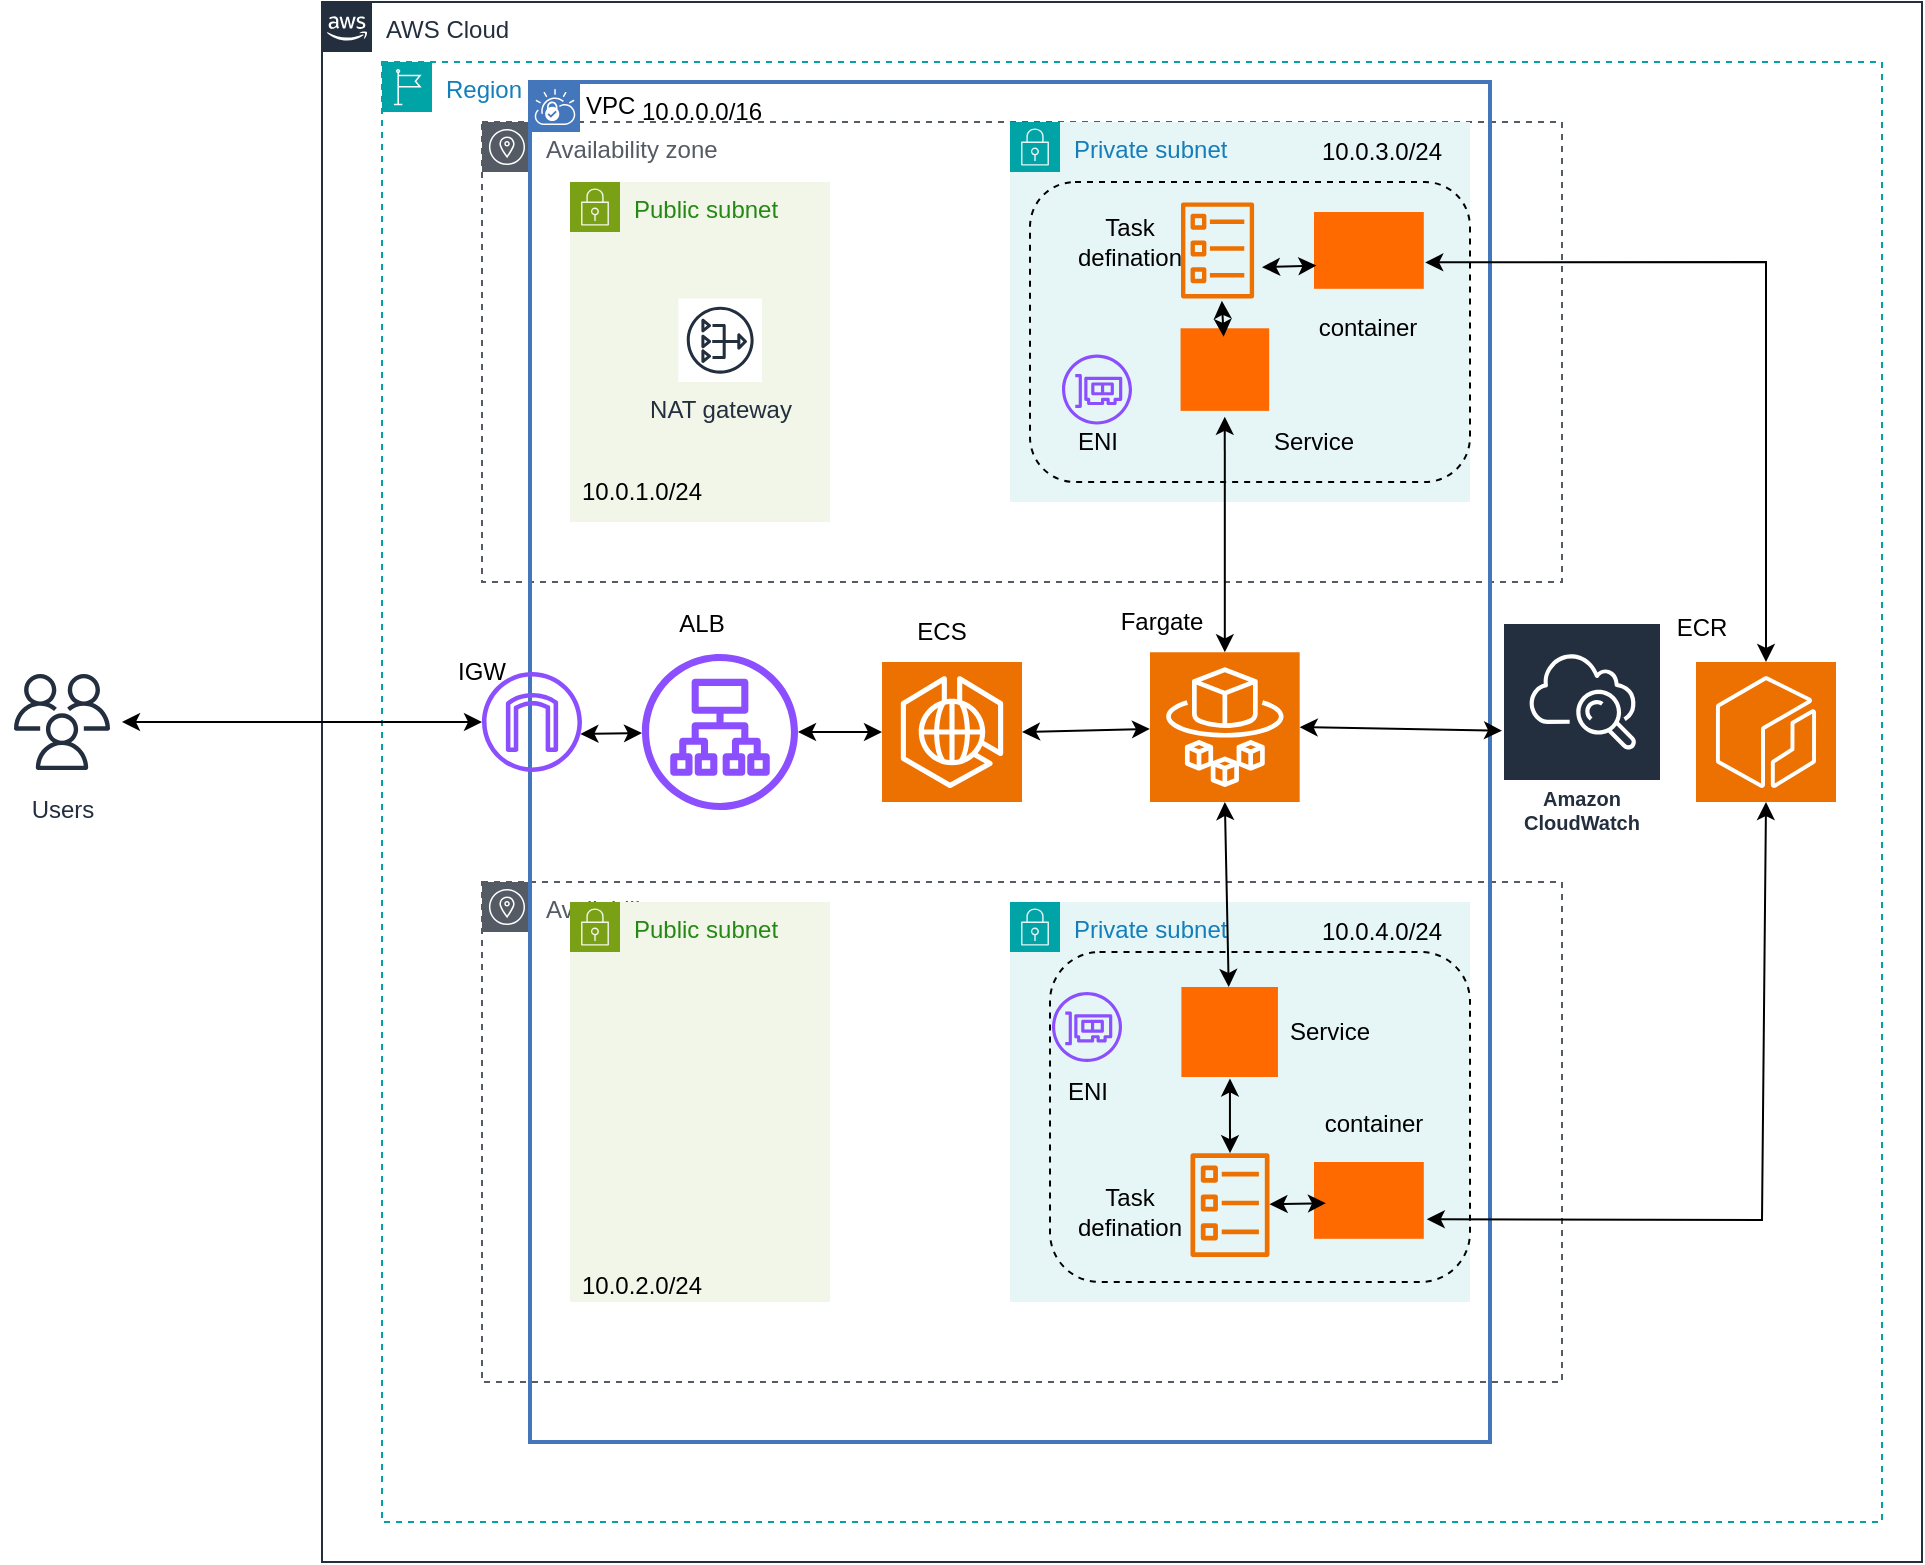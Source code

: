 <mxfile version="27.1.4">
  <diagram name="Page-1" id="Gt4rSvkoXAIowSFsf2So">
    <mxGraphModel dx="1769" dy="572" grid="1" gridSize="10" guides="1" tooltips="1" connect="1" arrows="1" fold="1" page="1" pageScale="1" pageWidth="827" pageHeight="1169" math="0" shadow="0">
      <root>
        <mxCell id="0" />
        <mxCell id="1" parent="0" />
        <mxCell id="jWPJw3Bh9C0VqqPIEeDd-1" value="AWS Cloud" style="points=[[0,0],[0.25,0],[0.5,0],[0.75,0],[1,0],[1,0.25],[1,0.5],[1,0.75],[1,1],[0.75,1],[0.5,1],[0.25,1],[0,1],[0,0.75],[0,0.5],[0,0.25]];outlineConnect=0;gradientColor=none;html=1;whiteSpace=wrap;fontSize=12;fontStyle=0;container=1;pointerEvents=0;collapsible=0;recursiveResize=0;shape=mxgraph.aws4.group;grIcon=mxgraph.aws4.group_aws_cloud_alt;strokeColor=#232F3E;fillColor=none;verticalAlign=top;align=left;spacingLeft=30;fontColor=#232F3E;dashed=0;" parent="1" vertex="1">
          <mxGeometry x="70" y="90" width="800" height="780" as="geometry" />
        </mxCell>
        <mxCell id="jWPJw3Bh9C0VqqPIEeDd-2" value="Region" style="points=[[0,0],[0.25,0],[0.5,0],[0.75,0],[1,0],[1,0.25],[1,0.5],[1,0.75],[1,1],[0.75,1],[0.5,1],[0.25,1],[0,1],[0,0.75],[0,0.5],[0,0.25]];outlineConnect=0;gradientColor=none;html=1;whiteSpace=wrap;fontSize=12;fontStyle=0;container=1;pointerEvents=0;collapsible=0;recursiveResize=0;shape=mxgraph.aws4.group;grIcon=mxgraph.aws4.group_region;strokeColor=#00A4A6;fillColor=none;verticalAlign=top;align=left;spacingLeft=30;fontColor=#147EBA;dashed=1;" parent="1" vertex="1">
          <mxGeometry x="100" y="120" width="750" height="730" as="geometry" />
        </mxCell>
        <mxCell id="jWPJw3Bh9C0VqqPIEeDd-3" value="Availability zone" style="sketch=0;outlineConnect=0;gradientColor=none;html=1;whiteSpace=wrap;fontSize=12;fontStyle=0;shape=mxgraph.aws4.group;grIcon=mxgraph.aws4.group_availability_zone;strokeColor=#545B64;fillColor=none;verticalAlign=top;align=left;spacingLeft=30;fontColor=#545B64;dashed=1;" parent="jWPJw3Bh9C0VqqPIEeDd-2" vertex="1">
          <mxGeometry x="50" y="30" width="540" height="230" as="geometry" />
        </mxCell>
        <mxCell id="jWPJw3Bh9C0VqqPIEeDd-4" value="Availability zone" style="sketch=0;outlineConnect=0;gradientColor=none;html=1;whiteSpace=wrap;fontSize=12;fontStyle=0;shape=mxgraph.aws4.group;grIcon=mxgraph.aws4.group_availability_zone;strokeColor=#545B64;fillColor=none;verticalAlign=top;align=left;spacingLeft=30;fontColor=#545B64;dashed=1;" parent="jWPJw3Bh9C0VqqPIEeDd-2" vertex="1">
          <mxGeometry x="50" y="410" width="540" height="250" as="geometry" />
        </mxCell>
        <mxCell id="3c9Dz0hG7qSsmAkLmXXz-1" value="VPC" style="shape=mxgraph.ibm.box;prType=vpc;fontStyle=0;verticalAlign=top;align=left;spacingLeft=32;spacingTop=4;fillColor=none;rounded=0;whiteSpace=wrap;html=1;strokeColor=#4376BB;strokeWidth=2;dashed=0;container=1;spacing=-4;collapsible=0;expand=0;recursiveResize=0;" vertex="1" parent="jWPJw3Bh9C0VqqPIEeDd-2">
          <mxGeometry x="74" y="10" width="480" height="680" as="geometry" />
        </mxCell>
        <mxCell id="3c9Dz0hG7qSsmAkLmXXz-2" value="Public subnet" style="points=[[0,0],[0.25,0],[0.5,0],[0.75,0],[1,0],[1,0.25],[1,0.5],[1,0.75],[1,1],[0.75,1],[0.5,1],[0.25,1],[0,1],[0,0.75],[0,0.5],[0,0.25]];outlineConnect=0;gradientColor=none;html=1;whiteSpace=wrap;fontSize=12;fontStyle=0;container=1;pointerEvents=0;collapsible=0;recursiveResize=0;shape=mxgraph.aws4.group;grIcon=mxgraph.aws4.group_security_group;grStroke=0;strokeColor=#7AA116;fillColor=#F2F6E8;verticalAlign=top;align=left;spacingLeft=30;fontColor=#248814;dashed=0;" vertex="1" parent="3c9Dz0hG7qSsmAkLmXXz-1">
          <mxGeometry x="20" y="50" width="130" height="170" as="geometry" />
        </mxCell>
        <mxCell id="3c9Dz0hG7qSsmAkLmXXz-3" value="Public subnet" style="points=[[0,0],[0.25,0],[0.5,0],[0.75,0],[1,0],[1,0.25],[1,0.5],[1,0.75],[1,1],[0.75,1],[0.5,1],[0.25,1],[0,1],[0,0.75],[0,0.5],[0,0.25]];outlineConnect=0;gradientColor=none;html=1;whiteSpace=wrap;fontSize=12;fontStyle=0;container=1;pointerEvents=0;collapsible=0;recursiveResize=0;shape=mxgraph.aws4.group;grIcon=mxgraph.aws4.group_security_group;grStroke=0;strokeColor=#7AA116;fillColor=#F2F6E8;verticalAlign=top;align=left;spacingLeft=30;fontColor=#248814;dashed=0;" vertex="1" parent="3c9Dz0hG7qSsmAkLmXXz-1">
          <mxGeometry x="20" y="410" width="130" height="200" as="geometry" />
        </mxCell>
        <mxCell id="3c9Dz0hG7qSsmAkLmXXz-4" value="Private subnet" style="points=[[0,0],[0.25,0],[0.5,0],[0.75,0],[1,0],[1,0.25],[1,0.5],[1,0.75],[1,1],[0.75,1],[0.5,1],[0.25,1],[0,1],[0,0.75],[0,0.5],[0,0.25]];outlineConnect=0;gradientColor=none;html=1;whiteSpace=wrap;fontSize=12;fontStyle=0;container=1;pointerEvents=0;collapsible=0;recursiveResize=0;shape=mxgraph.aws4.group;grIcon=mxgraph.aws4.group_security_group;grStroke=0;strokeColor=#00A4A6;fillColor=#E6F6F7;verticalAlign=top;align=left;spacingLeft=30;fontColor=#147EBA;dashed=0;" vertex="1" parent="3c9Dz0hG7qSsmAkLmXXz-1">
          <mxGeometry x="240" y="20" width="230" height="190" as="geometry" />
        </mxCell>
        <mxCell id="3c9Dz0hG7qSsmAkLmXXz-10" value="" style="points=[];aspect=fixed;html=1;align=center;shadow=0;dashed=0;fillColor=#FF6A00;strokeColor=none;shape=mxgraph.alibaba_cloud.ecs_elastic_compute_service;" vertex="1" parent="3c9Dz0hG7qSsmAkLmXXz-4">
          <mxGeometry x="85.28" y="103.14" width="44.3" height="41.29" as="geometry" />
        </mxCell>
        <mxCell id="3c9Dz0hG7qSsmAkLmXXz-5" value="Private subnet" style="points=[[0,0],[0.25,0],[0.5,0],[0.75,0],[1,0],[1,0.25],[1,0.5],[1,0.75],[1,1],[0.75,1],[0.5,1],[0.25,1],[0,1],[0,0.75],[0,0.5],[0,0.25]];outlineConnect=0;gradientColor=none;html=1;whiteSpace=wrap;fontSize=12;fontStyle=0;container=1;pointerEvents=0;collapsible=0;recursiveResize=0;shape=mxgraph.aws4.group;grIcon=mxgraph.aws4.group_security_group;grStroke=0;strokeColor=#00A4A6;fillColor=#E6F6F7;verticalAlign=top;align=left;spacingLeft=30;fontColor=#147EBA;dashed=0;" vertex="1" parent="3c9Dz0hG7qSsmAkLmXXz-1">
          <mxGeometry x="240" y="410" width="230" height="200" as="geometry" />
        </mxCell>
        <mxCell id="3c9Dz0hG7qSsmAkLmXXz-13" value="" style="points=[];aspect=fixed;html=1;align=center;shadow=0;dashed=0;fillColor=#FF6A00;strokeColor=none;shape=mxgraph.alibaba_cloud.eci_elastic_container_instance;" vertex="1" parent="3c9Dz0hG7qSsmAkLmXXz-5">
          <mxGeometry x="152" y="130" width="54.9" height="38.4" as="geometry" />
        </mxCell>
        <mxCell id="3c9Dz0hG7qSsmAkLmXXz-46" value="ENI" style="text;html=1;align=center;verticalAlign=middle;whiteSpace=wrap;rounded=0;" vertex="1" parent="3c9Dz0hG7qSsmAkLmXXz-5">
          <mxGeometry x="8.5" y="80" width="60" height="30" as="geometry" />
        </mxCell>
        <mxCell id="3c9Dz0hG7qSsmAkLmXXz-6" value="" style="sketch=0;points=[[0,0,0],[0.25,0,0],[0.5,0,0],[0.75,0,0],[1,0,0],[0,1,0],[0.25,1,0],[0.5,1,0],[0.75,1,0],[1,1,0],[0,0.25,0],[0,0.5,0],[0,0.75,0],[1,0.25,0],[1,0.5,0],[1,0.75,0]];outlineConnect=0;fontColor=#232F3E;fillColor=#ED7100;strokeColor=#ffffff;dashed=0;verticalLabelPosition=bottom;verticalAlign=top;align=center;html=1;fontSize=12;fontStyle=0;aspect=fixed;shape=mxgraph.aws4.resourceIcon;resIcon=mxgraph.aws4.ecs_anywhere;" vertex="1" parent="3c9Dz0hG7qSsmAkLmXXz-1">
          <mxGeometry x="176" y="290" width="70" height="70" as="geometry" />
        </mxCell>
        <mxCell id="3c9Dz0hG7qSsmAkLmXXz-7" value="" style="sketch=0;points=[[0,0,0],[0.25,0,0],[0.5,0,0],[0.75,0,0],[1,0,0],[0,1,0],[0.25,1,0],[0.5,1,0],[0.75,1,0],[1,1,0],[0,0.25,0],[0,0.5,0],[0,0.75,0],[1,0.25,0],[1,0.5,0],[1,0.75,0]];outlineConnect=0;fontColor=#232F3E;fillColor=#ED7100;strokeColor=#ffffff;dashed=0;verticalLabelPosition=bottom;verticalAlign=top;align=center;html=1;fontSize=12;fontStyle=0;aspect=fixed;shape=mxgraph.aws4.resourceIcon;resIcon=mxgraph.aws4.fargate;" vertex="1" parent="3c9Dz0hG7qSsmAkLmXXz-1">
          <mxGeometry x="310" y="285.15" width="74.85" height="74.85" as="geometry" />
        </mxCell>
        <mxCell id="3c9Dz0hG7qSsmAkLmXXz-9" value="" style="sketch=0;outlineConnect=0;fontColor=#232F3E;gradientColor=none;fillColor=#8C4FFF;strokeColor=none;dashed=0;verticalLabelPosition=bottom;verticalAlign=top;align=center;html=1;fontSize=12;fontStyle=0;aspect=fixed;pointerEvents=1;shape=mxgraph.aws4.application_load_balancer;" vertex="1" parent="3c9Dz0hG7qSsmAkLmXXz-1">
          <mxGeometry x="56" y="286" width="78" height="78" as="geometry" />
        </mxCell>
        <mxCell id="3c9Dz0hG7qSsmAkLmXXz-12" value="" style="points=[];aspect=fixed;html=1;align=center;shadow=0;dashed=0;fillColor=#FF6A00;strokeColor=none;shape=mxgraph.alibaba_cloud.eci_elastic_container_instance;" vertex="1" parent="3c9Dz0hG7qSsmAkLmXXz-1">
          <mxGeometry x="392" y="65" width="54.9" height="38.4" as="geometry" />
        </mxCell>
        <mxCell id="3c9Dz0hG7qSsmAkLmXXz-17" value="" style="sketch=0;outlineConnect=0;fontColor=#232F3E;gradientColor=none;fillColor=#ED7100;strokeColor=none;dashed=0;verticalLabelPosition=bottom;verticalAlign=top;align=center;html=1;fontSize=12;fontStyle=0;aspect=fixed;pointerEvents=1;shape=mxgraph.aws4.ecs_task;" vertex="1" parent="3c9Dz0hG7qSsmAkLmXXz-1">
          <mxGeometry x="330" y="535.58" width="40" height="51.89" as="geometry" />
        </mxCell>
        <mxCell id="3c9Dz0hG7qSsmAkLmXXz-21" value="" style="sketch=0;outlineConnect=0;fontColor=#232F3E;gradientColor=none;fillColor=#8C4FFF;strokeColor=none;dashed=0;verticalLabelPosition=bottom;verticalAlign=top;align=center;html=1;fontSize=12;fontStyle=0;aspect=fixed;pointerEvents=1;shape=mxgraph.aws4.elastic_network_interface;" vertex="1" parent="3c9Dz0hG7qSsmAkLmXXz-1">
          <mxGeometry x="261" y="455" width="35" height="35" as="geometry" />
        </mxCell>
        <mxCell id="3c9Dz0hG7qSsmAkLmXXz-20" value="" style="sketch=0;outlineConnect=0;fontColor=#232F3E;gradientColor=none;fillColor=#8C4FFF;strokeColor=none;dashed=0;verticalLabelPosition=bottom;verticalAlign=top;align=center;html=1;fontSize=12;fontStyle=0;aspect=fixed;pointerEvents=1;shape=mxgraph.aws4.elastic_network_interface;" vertex="1" parent="3c9Dz0hG7qSsmAkLmXXz-1">
          <mxGeometry x="266" y="136.29" width="35" height="35" as="geometry" />
        </mxCell>
        <mxCell id="3c9Dz0hG7qSsmAkLmXXz-15" value="" style="sketch=0;outlineConnect=0;fontColor=#232F3E;gradientColor=none;fillColor=#8C4FFF;strokeColor=none;dashed=0;verticalLabelPosition=bottom;verticalAlign=top;align=center;html=1;fontSize=12;fontStyle=0;aspect=fixed;pointerEvents=1;shape=mxgraph.aws4.internet_gateway;" vertex="1" parent="3c9Dz0hG7qSsmAkLmXXz-1">
          <mxGeometry x="-24" y="295" width="50" height="50" as="geometry" />
        </mxCell>
        <mxCell id="3c9Dz0hG7qSsmAkLmXXz-23" value="" style="endArrow=classic;startArrow=classic;html=1;rounded=0;exitX=0.984;exitY=0.62;exitDx=0;exitDy=0;exitPerimeter=0;" edge="1" parent="3c9Dz0hG7qSsmAkLmXXz-1" source="3c9Dz0hG7qSsmAkLmXXz-15" target="3c9Dz0hG7qSsmAkLmXXz-9">
          <mxGeometry width="50" height="50" relative="1" as="geometry">
            <mxPoint x="236" y="250" as="sourcePoint" />
            <mxPoint x="286" y="200" as="targetPoint" />
          </mxGeometry>
        </mxCell>
        <mxCell id="3c9Dz0hG7qSsmAkLmXXz-24" value="" style="endArrow=classic;startArrow=classic;html=1;rounded=0;" edge="1" parent="3c9Dz0hG7qSsmAkLmXXz-1" source="3c9Dz0hG7qSsmAkLmXXz-9" target="3c9Dz0hG7qSsmAkLmXXz-6">
          <mxGeometry width="50" height="50" relative="1" as="geometry">
            <mxPoint x="396" y="340" as="sourcePoint" />
            <mxPoint x="446" y="290" as="targetPoint" />
          </mxGeometry>
        </mxCell>
        <mxCell id="3c9Dz0hG7qSsmAkLmXXz-25" value="" style="endArrow=classic;startArrow=classic;html=1;rounded=0;exitX=1;exitY=0.5;exitDx=0;exitDy=0;exitPerimeter=0;" edge="1" parent="3c9Dz0hG7qSsmAkLmXXz-1" source="3c9Dz0hG7qSsmAkLmXXz-6" target="3c9Dz0hG7qSsmAkLmXXz-7">
          <mxGeometry width="50" height="50" relative="1" as="geometry">
            <mxPoint x="396" y="340" as="sourcePoint" />
            <mxPoint x="446" y="290" as="targetPoint" />
          </mxGeometry>
        </mxCell>
        <mxCell id="3c9Dz0hG7qSsmAkLmXXz-26" value="" style="endArrow=classic;startArrow=classic;html=1;rounded=0;exitX=0.499;exitY=1.072;exitDx=0;exitDy=0;exitPerimeter=0;entryX=0.5;entryY=0;entryDx=0;entryDy=0;entryPerimeter=0;" edge="1" parent="3c9Dz0hG7qSsmAkLmXXz-1" source="3c9Dz0hG7qSsmAkLmXXz-10" target="3c9Dz0hG7qSsmAkLmXXz-7">
          <mxGeometry width="50" height="50" relative="1" as="geometry">
            <mxPoint x="396" y="340" as="sourcePoint" />
            <mxPoint x="446" y="290" as="targetPoint" />
          </mxGeometry>
        </mxCell>
        <mxCell id="3c9Dz0hG7qSsmAkLmXXz-16" value="" style="sketch=0;outlineConnect=0;fontColor=#232F3E;gradientColor=none;fillColor=#ED7100;strokeColor=none;dashed=0;verticalLabelPosition=bottom;verticalAlign=top;align=center;html=1;fontSize=12;fontStyle=0;aspect=fixed;pointerEvents=1;shape=mxgraph.aws4.ecs_task;" vertex="1" parent="3c9Dz0hG7qSsmAkLmXXz-1">
          <mxGeometry x="325.28" y="60.2" width="37" height="48" as="geometry" />
        </mxCell>
        <mxCell id="3c9Dz0hG7qSsmAkLmXXz-27" value="" style="endArrow=classic;startArrow=classic;html=1;rounded=0;exitX=0.559;exitY=1.025;exitDx=0;exitDy=0;exitPerimeter=0;entryX=0.486;entryY=0.103;entryDx=0;entryDy=0;entryPerimeter=0;" edge="1" parent="3c9Dz0hG7qSsmAkLmXXz-1" source="3c9Dz0hG7qSsmAkLmXXz-16" target="3c9Dz0hG7qSsmAkLmXXz-10">
          <mxGeometry width="50" height="50" relative="1" as="geometry">
            <mxPoint x="396" y="280" as="sourcePoint" />
            <mxPoint x="446" y="230" as="targetPoint" />
          </mxGeometry>
        </mxCell>
        <mxCell id="3c9Dz0hG7qSsmAkLmXXz-29" value="" style="endArrow=classic;startArrow=classic;html=1;rounded=0;exitX=1.108;exitY=0.675;exitDx=0;exitDy=0;exitPerimeter=0;entryX=0.022;entryY=0.698;entryDx=0;entryDy=0;entryPerimeter=0;" edge="1" parent="3c9Dz0hG7qSsmAkLmXXz-1" source="3c9Dz0hG7qSsmAkLmXXz-16" target="3c9Dz0hG7qSsmAkLmXXz-12">
          <mxGeometry width="50" height="50" relative="1" as="geometry">
            <mxPoint x="396" y="90" as="sourcePoint" />
            <mxPoint x="446" y="40" as="targetPoint" />
          </mxGeometry>
        </mxCell>
        <mxCell id="3c9Dz0hG7qSsmAkLmXXz-32" value="" style="endArrow=classic;startArrow=classic;html=1;rounded=0;exitX=0.5;exitY=1;exitDx=0;exitDy=0;exitPerimeter=0;" edge="1" parent="3c9Dz0hG7qSsmAkLmXXz-1" source="3c9Dz0hG7qSsmAkLmXXz-7" target="3c9Dz0hG7qSsmAkLmXXz-11">
          <mxGeometry width="50" height="50" relative="1" as="geometry">
            <mxPoint x="396" y="420" as="sourcePoint" />
            <mxPoint x="446" y="370" as="targetPoint" />
          </mxGeometry>
        </mxCell>
        <mxCell id="3c9Dz0hG7qSsmAkLmXXz-11" value="" style="points=[];aspect=fixed;html=1;align=center;shadow=0;dashed=0;fillColor=#FF6A00;strokeColor=none;shape=mxgraph.alibaba_cloud.ecs_elastic_compute_service;" vertex="1" parent="3c9Dz0hG7qSsmAkLmXXz-1">
          <mxGeometry x="325.7" y="452.5" width="48.27" height="45" as="geometry" />
        </mxCell>
        <mxCell id="3c9Dz0hG7qSsmAkLmXXz-33" value="" style="endArrow=classic;startArrow=classic;html=1;rounded=0;exitX=0.503;exitY=1.016;exitDx=0;exitDy=0;exitPerimeter=0;" edge="1" parent="3c9Dz0hG7qSsmAkLmXXz-1" source="3c9Dz0hG7qSsmAkLmXXz-11" target="3c9Dz0hG7qSsmAkLmXXz-17">
          <mxGeometry width="50" height="50" relative="1" as="geometry">
            <mxPoint x="396" y="510" as="sourcePoint" />
            <mxPoint x="446" y="460" as="targetPoint" />
          </mxGeometry>
        </mxCell>
        <mxCell id="3c9Dz0hG7qSsmAkLmXXz-34" value="" style="endArrow=classic;startArrow=classic;html=1;rounded=0;entryX=0.109;entryY=0.536;entryDx=0;entryDy=0;entryPerimeter=0;" edge="1" parent="3c9Dz0hG7qSsmAkLmXXz-1" source="3c9Dz0hG7qSsmAkLmXXz-17" target="3c9Dz0hG7qSsmAkLmXXz-13">
          <mxGeometry width="50" height="50" relative="1" as="geometry">
            <mxPoint x="396" y="510" as="sourcePoint" />
            <mxPoint x="446" y="460" as="targetPoint" />
          </mxGeometry>
        </mxCell>
        <mxCell id="3c9Dz0hG7qSsmAkLmXXz-38" value="" style="rounded=1;whiteSpace=wrap;html=1;fillColor=none;dashed=1;" vertex="1" parent="3c9Dz0hG7qSsmAkLmXXz-1">
          <mxGeometry x="260" y="435" width="210" height="165" as="geometry" />
        </mxCell>
        <mxCell id="3c9Dz0hG7qSsmAkLmXXz-39" value="" style="rounded=1;whiteSpace=wrap;html=1;fillColor=none;dashed=1;" vertex="1" parent="3c9Dz0hG7qSsmAkLmXXz-1">
          <mxGeometry x="250" y="50" width="220" height="150" as="geometry" />
        </mxCell>
        <mxCell id="3c9Dz0hG7qSsmAkLmXXz-41" value="ALB" style="text;html=1;align=center;verticalAlign=middle;whiteSpace=wrap;rounded=0;" vertex="1" parent="3c9Dz0hG7qSsmAkLmXXz-1">
          <mxGeometry x="56" y="256" width="60" height="30" as="geometry" />
        </mxCell>
        <mxCell id="3c9Dz0hG7qSsmAkLmXXz-42" value="ECS" style="text;html=1;align=center;verticalAlign=middle;whiteSpace=wrap;rounded=0;" vertex="1" parent="3c9Dz0hG7qSsmAkLmXXz-1">
          <mxGeometry x="176" y="260" width="60" height="30" as="geometry" />
        </mxCell>
        <mxCell id="3c9Dz0hG7qSsmAkLmXXz-43" value="Fargate" style="text;html=1;align=center;verticalAlign=middle;whiteSpace=wrap;rounded=0;" vertex="1" parent="3c9Dz0hG7qSsmAkLmXXz-1">
          <mxGeometry x="286" y="255.15" width="60" height="30" as="geometry" />
        </mxCell>
        <mxCell id="3c9Dz0hG7qSsmAkLmXXz-45" value="ENI" style="text;html=1;align=center;verticalAlign=middle;whiteSpace=wrap;rounded=0;" vertex="1" parent="3c9Dz0hG7qSsmAkLmXXz-1">
          <mxGeometry x="253.5" y="165.0" width="60" height="30" as="geometry" />
        </mxCell>
        <mxCell id="3c9Dz0hG7qSsmAkLmXXz-47" value="Service" style="text;html=1;align=center;verticalAlign=middle;whiteSpace=wrap;rounded=0;" vertex="1" parent="3c9Dz0hG7qSsmAkLmXXz-1">
          <mxGeometry x="370" y="460" width="60" height="30" as="geometry" />
        </mxCell>
        <mxCell id="3c9Dz0hG7qSsmAkLmXXz-48" value="Service" style="text;html=1;align=center;verticalAlign=middle;whiteSpace=wrap;rounded=0;" vertex="1" parent="3c9Dz0hG7qSsmAkLmXXz-1">
          <mxGeometry x="362.28" y="165.0" width="60" height="30" as="geometry" />
        </mxCell>
        <mxCell id="3c9Dz0hG7qSsmAkLmXXz-49" value="Task defination" style="text;html=1;align=center;verticalAlign=middle;whiteSpace=wrap;rounded=0;" vertex="1" parent="3c9Dz0hG7qSsmAkLmXXz-1">
          <mxGeometry x="270" y="65" width="60" height="30" as="geometry" />
        </mxCell>
        <mxCell id="3c9Dz0hG7qSsmAkLmXXz-50" value="Task defination" style="text;html=1;align=center;verticalAlign=middle;whiteSpace=wrap;rounded=0;" vertex="1" parent="3c9Dz0hG7qSsmAkLmXXz-1">
          <mxGeometry x="270" y="550" width="60" height="30" as="geometry" />
        </mxCell>
        <mxCell id="3c9Dz0hG7qSsmAkLmXXz-51" value="container" style="text;html=1;align=center;verticalAlign=middle;whiteSpace=wrap;rounded=0;" vertex="1" parent="3c9Dz0hG7qSsmAkLmXXz-1">
          <mxGeometry x="392" y="505.58" width="60" height="30" as="geometry" />
        </mxCell>
        <mxCell id="3c9Dz0hG7qSsmAkLmXXz-52" value="container" style="text;html=1;align=center;verticalAlign=middle;whiteSpace=wrap;rounded=0;" vertex="1" parent="3c9Dz0hG7qSsmAkLmXXz-1">
          <mxGeometry x="389.45" y="108.2" width="60" height="30" as="geometry" />
        </mxCell>
        <mxCell id="3c9Dz0hG7qSsmAkLmXXz-53" value="NAT gateway" style="sketch=0;outlineConnect=0;fontColor=#232F3E;gradientColor=none;strokeColor=#232F3E;fillColor=#ffffff;dashed=0;verticalLabelPosition=bottom;verticalAlign=top;align=center;html=1;fontSize=12;fontStyle=0;aspect=fixed;shape=mxgraph.aws4.resourceIcon;resIcon=mxgraph.aws4.nat_gateway;" vertex="1" parent="3c9Dz0hG7qSsmAkLmXXz-1">
          <mxGeometry x="74.2" y="108.2" width="41.8" height="41.8" as="geometry" />
        </mxCell>
        <mxCell id="3c9Dz0hG7qSsmAkLmXXz-54" value="10.0.0.0/16" style="text;html=1;align=center;verticalAlign=middle;whiteSpace=wrap;rounded=0;" vertex="1" parent="3c9Dz0hG7qSsmAkLmXXz-1">
          <mxGeometry x="56" width="60" height="30" as="geometry" />
        </mxCell>
        <mxCell id="3c9Dz0hG7qSsmAkLmXXz-55" value="10.0.1.0/24" style="text;html=1;align=center;verticalAlign=middle;whiteSpace=wrap;rounded=0;" vertex="1" parent="3c9Dz0hG7qSsmAkLmXXz-1">
          <mxGeometry x="26" y="190" width="60" height="30" as="geometry" />
        </mxCell>
        <mxCell id="3c9Dz0hG7qSsmAkLmXXz-56" value="10.0.2.0/24" style="text;html=1;align=center;verticalAlign=middle;whiteSpace=wrap;rounded=0;" vertex="1" parent="3c9Dz0hG7qSsmAkLmXXz-1">
          <mxGeometry x="26" y="587.47" width="60" height="30" as="geometry" />
        </mxCell>
        <mxCell id="3c9Dz0hG7qSsmAkLmXXz-57" value="10.0.4.0/24" style="text;html=1;align=center;verticalAlign=middle;whiteSpace=wrap;rounded=0;" vertex="1" parent="3c9Dz0hG7qSsmAkLmXXz-1">
          <mxGeometry x="396" y="410" width="60" height="30" as="geometry" />
        </mxCell>
        <mxCell id="3c9Dz0hG7qSsmAkLmXXz-58" value="10.0.3.0/24" style="text;html=1;align=center;verticalAlign=middle;whiteSpace=wrap;rounded=0;" vertex="1" parent="3c9Dz0hG7qSsmAkLmXXz-1">
          <mxGeometry x="396" y="20" width="60" height="30" as="geometry" />
        </mxCell>
        <mxCell id="3c9Dz0hG7qSsmAkLmXXz-8" value="" style="sketch=0;points=[[0,0,0],[0.25,0,0],[0.5,0,0],[0.75,0,0],[1,0,0],[0,1,0],[0.25,1,0],[0.5,1,0],[0.75,1,0],[1,1,0],[0,0.25,0],[0,0.5,0],[0,0.75,0],[1,0.25,0],[1,0.5,0],[1,0.75,0]];outlineConnect=0;fontColor=#232F3E;fillColor=#ED7100;strokeColor=#ffffff;dashed=0;verticalLabelPosition=bottom;verticalAlign=top;align=center;html=1;fontSize=12;fontStyle=0;aspect=fixed;shape=mxgraph.aws4.resourceIcon;resIcon=mxgraph.aws4.ecr;" vertex="1" parent="jWPJw3Bh9C0VqqPIEeDd-2">
          <mxGeometry x="657" y="300" width="70" height="70" as="geometry" />
        </mxCell>
        <mxCell id="3c9Dz0hG7qSsmAkLmXXz-19" value="Amazon CloudWatch" style="sketch=0;outlineConnect=0;fontColor=#232F3E;gradientColor=none;strokeColor=#ffffff;fillColor=#232F3E;dashed=0;verticalLabelPosition=middle;verticalAlign=bottom;align=center;html=1;whiteSpace=wrap;fontSize=10;fontStyle=1;spacing=3;shape=mxgraph.aws4.productIcon;prIcon=mxgraph.aws4.cloudwatch;" vertex="1" parent="jWPJw3Bh9C0VqqPIEeDd-2">
          <mxGeometry x="560" y="280" width="80" height="110" as="geometry" />
        </mxCell>
        <mxCell id="3c9Dz0hG7qSsmAkLmXXz-28" value="" style="endArrow=classic;startArrow=classic;html=1;rounded=0;exitX=1;exitY=0.5;exitDx=0;exitDy=0;exitPerimeter=0;" edge="1" parent="jWPJw3Bh9C0VqqPIEeDd-2" source="3c9Dz0hG7qSsmAkLmXXz-7" target="3c9Dz0hG7qSsmAkLmXXz-19">
          <mxGeometry width="50" height="50" relative="1" as="geometry">
            <mxPoint x="470" y="470" as="sourcePoint" />
            <mxPoint x="520" y="420" as="targetPoint" />
          </mxGeometry>
        </mxCell>
        <mxCell id="3c9Dz0hG7qSsmAkLmXXz-30" value="" style="endArrow=classic;startArrow=classic;html=1;rounded=0;exitX=1.013;exitY=0.656;exitDx=0;exitDy=0;exitPerimeter=0;entryX=0.5;entryY=0;entryDx=0;entryDy=0;entryPerimeter=0;" edge="1" parent="jWPJw3Bh9C0VqqPIEeDd-2" source="3c9Dz0hG7qSsmAkLmXXz-12" target="3c9Dz0hG7qSsmAkLmXXz-8">
          <mxGeometry width="50" height="50" relative="1" as="geometry">
            <mxPoint x="470" y="120" as="sourcePoint" />
            <mxPoint x="520" y="70" as="targetPoint" />
            <Array as="points">
              <mxPoint x="692" y="100" />
            </Array>
          </mxGeometry>
        </mxCell>
        <mxCell id="3c9Dz0hG7qSsmAkLmXXz-31" value="" style="endArrow=classic;startArrow=classic;html=1;rounded=0;entryX=0.5;entryY=1;entryDx=0;entryDy=0;entryPerimeter=0;exitX=1.027;exitY=0.745;exitDx=0;exitDy=0;exitPerimeter=0;" edge="1" parent="jWPJw3Bh9C0VqqPIEeDd-2" source="3c9Dz0hG7qSsmAkLmXXz-13" target="3c9Dz0hG7qSsmAkLmXXz-8">
          <mxGeometry width="50" height="50" relative="1" as="geometry">
            <mxPoint x="470" y="450" as="sourcePoint" />
            <mxPoint x="520" y="400" as="targetPoint" />
            <Array as="points">
              <mxPoint x="690" y="579" />
            </Array>
          </mxGeometry>
        </mxCell>
        <mxCell id="3c9Dz0hG7qSsmAkLmXXz-40" value="IGW" style="text;html=1;align=center;verticalAlign=middle;whiteSpace=wrap;rounded=0;" vertex="1" parent="jWPJw3Bh9C0VqqPIEeDd-2">
          <mxGeometry x="20" y="290" width="60" height="30" as="geometry" />
        </mxCell>
        <mxCell id="3c9Dz0hG7qSsmAkLmXXz-44" value="ECR" style="text;html=1;align=center;verticalAlign=middle;whiteSpace=wrap;rounded=0;" vertex="1" parent="jWPJw3Bh9C0VqqPIEeDd-2">
          <mxGeometry x="630" y="267.58" width="60" height="30" as="geometry" />
        </mxCell>
        <mxCell id="3c9Dz0hG7qSsmAkLmXXz-14" value="Users" style="sketch=0;outlineConnect=0;fontColor=#232F3E;gradientColor=none;strokeColor=#232F3E;fillColor=#ffffff;dashed=0;verticalLabelPosition=bottom;verticalAlign=top;align=center;html=1;fontSize=12;fontStyle=0;aspect=fixed;shape=mxgraph.aws4.resourceIcon;resIcon=mxgraph.aws4.users;" vertex="1" parent="1">
          <mxGeometry x="-90" y="420" width="60" height="60" as="geometry" />
        </mxCell>
        <mxCell id="3c9Dz0hG7qSsmAkLmXXz-22" value="" style="endArrow=classic;startArrow=classic;html=1;rounded=0;" edge="1" parent="1" source="3c9Dz0hG7qSsmAkLmXXz-14" target="3c9Dz0hG7qSsmAkLmXXz-15">
          <mxGeometry width="50" height="50" relative="1" as="geometry">
            <mxPoint x="280" y="560" as="sourcePoint" />
            <mxPoint x="330" y="510" as="targetPoint" />
          </mxGeometry>
        </mxCell>
      </root>
    </mxGraphModel>
  </diagram>
</mxfile>
